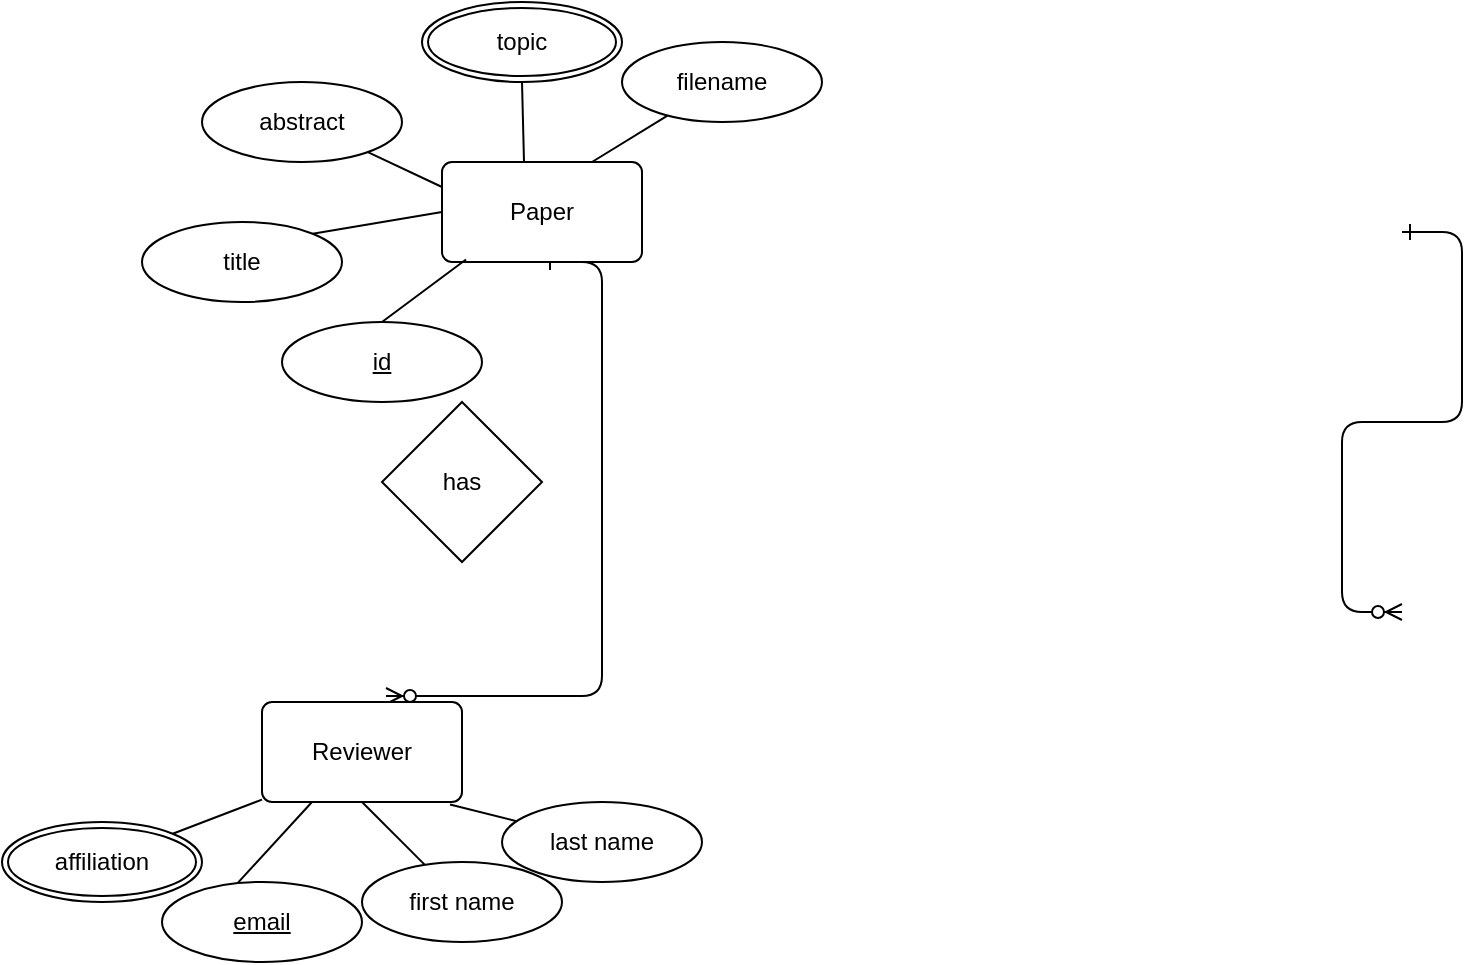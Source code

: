 <mxfile version="13.6.10" type="github">
  <diagram id="R2lEEEUBdFMjLlhIrx00" name="Page-1">
    <mxGraphModel dx="770" dy="567" grid="1" gridSize="10" guides="1" tooltips="1" connect="1" arrows="1" fold="1" page="1" pageScale="1" pageWidth="850" pageHeight="1100" math="0" shadow="0" extFonts="Permanent Marker^https://fonts.googleapis.com/css?family=Permanent+Marker">
      <root>
        <mxCell id="0" />
        <mxCell id="1" parent="0" />
        <mxCell id="C-vyLk0tnHw3VtMMgP7b-1" value="" style="edgeStyle=entityRelationEdgeStyle;endArrow=ERzeroToMany;startArrow=ERone;endFill=1;startFill=0;entryX=0.62;entryY=-0.06;entryDx=0;entryDy=0;entryPerimeter=0;" parent="1" target="v-QvD5o4Aq-5lneqWgCE-1" edge="1">
          <mxGeometry width="100" height="100" relative="1" as="geometry">
            <mxPoint x="270" y="180" as="sourcePoint" />
            <mxPoint x="220" y="360" as="targetPoint" />
          </mxGeometry>
        </mxCell>
        <mxCell id="C-vyLk0tnHw3VtMMgP7b-12" value="" style="edgeStyle=entityRelationEdgeStyle;endArrow=ERzeroToMany;startArrow=ERone;endFill=1;startFill=0;" parent="1" edge="1">
          <mxGeometry width="100" height="100" relative="1" as="geometry">
            <mxPoint x="700" y="165" as="sourcePoint" />
            <mxPoint x="700" y="355" as="targetPoint" />
          </mxGeometry>
        </mxCell>
        <mxCell id="v-QvD5o4Aq-5lneqWgCE-1" value="Reviewer" style="rounded=1;arcSize=10;whiteSpace=wrap;html=1;align=center;" vertex="1" parent="1">
          <mxGeometry x="130" y="400" width="100" height="50" as="geometry" />
        </mxCell>
        <mxCell id="v-QvD5o4Aq-5lneqWgCE-18" value="" style="endArrow=none;html=1;exitX=0.25;exitY=1;exitDx=0;exitDy=0;" edge="1" parent="1" source="v-QvD5o4Aq-5lneqWgCE-1">
          <mxGeometry width="50" height="50" relative="1" as="geometry">
            <mxPoint x="230" y="470" as="sourcePoint" />
            <mxPoint x="117.213" y="491.222" as="targetPoint" />
            <Array as="points" />
          </mxGeometry>
        </mxCell>
        <mxCell id="v-QvD5o4Aq-5lneqWgCE-19" value="email" style="ellipse;whiteSpace=wrap;html=1;align=center;fontStyle=4;" vertex="1" parent="1">
          <mxGeometry x="80" y="490" width="100" height="40" as="geometry" />
        </mxCell>
        <mxCell id="v-QvD5o4Aq-5lneqWgCE-20" value="Paper" style="rounded=1;arcSize=10;whiteSpace=wrap;html=1;align=center;" vertex="1" parent="1">
          <mxGeometry x="220" y="130" width="100" height="50" as="geometry" />
        </mxCell>
        <mxCell id="v-QvD5o4Aq-5lneqWgCE-21" value="" style="endArrow=none;html=1;exitX=0.5;exitY=1;exitDx=0;exitDy=0;" edge="1" parent="1" source="v-QvD5o4Aq-5lneqWgCE-1" target="v-QvD5o4Aq-5lneqWgCE-22">
          <mxGeometry width="50" height="50" relative="1" as="geometry">
            <mxPoint x="180" y="460" as="sourcePoint" />
            <mxPoint x="180" y="500" as="targetPoint" />
            <Array as="points" />
          </mxGeometry>
        </mxCell>
        <mxCell id="v-QvD5o4Aq-5lneqWgCE-22" value="first name" style="ellipse;whiteSpace=wrap;html=1;align=center;" vertex="1" parent="1">
          <mxGeometry x="180" y="480" width="100" height="40" as="geometry" />
        </mxCell>
        <mxCell id="v-QvD5o4Aq-5lneqWgCE-23" value="" style="endArrow=none;html=1;exitX=0.25;exitY=1;exitDx=0;exitDy=0;entryX=1;entryY=0;entryDx=0;entryDy=0;" edge="1" parent="1">
          <mxGeometry width="50" height="50" relative="1" as="geometry">
            <mxPoint x="130" y="448.78" as="sourcePoint" />
            <mxPoint x="85.355" y="465.858" as="targetPoint" />
            <Array as="points" />
          </mxGeometry>
        </mxCell>
        <mxCell id="v-QvD5o4Aq-5lneqWgCE-24" value="" style="endArrow=none;html=1;exitX=0.94;exitY=1.025;exitDx=0;exitDy=0;exitPerimeter=0;" edge="1" parent="1" source="v-QvD5o4Aq-5lneqWgCE-1" target="v-QvD5o4Aq-5lneqWgCE-25">
          <mxGeometry width="50" height="50" relative="1" as="geometry">
            <mxPoint x="185" y="480" as="sourcePoint" />
            <mxPoint x="290" y="500" as="targetPoint" />
            <Array as="points" />
          </mxGeometry>
        </mxCell>
        <mxCell id="v-QvD5o4Aq-5lneqWgCE-25" value="last name" style="ellipse;whiteSpace=wrap;html=1;align=center;" vertex="1" parent="1">
          <mxGeometry x="250" y="450" width="100" height="40" as="geometry" />
        </mxCell>
        <mxCell id="v-QvD5o4Aq-5lneqWgCE-27" value="" style="endArrow=none;html=1;exitX=0;exitY=0.5;exitDx=0;exitDy=0;entryX=1;entryY=0;entryDx=0;entryDy=0;" edge="1" parent="1" source="v-QvD5o4Aq-5lneqWgCE-20" target="v-QvD5o4Aq-5lneqWgCE-28">
          <mxGeometry width="50" height="50" relative="1" as="geometry">
            <mxPoint x="140" y="458.78" as="sourcePoint" />
            <mxPoint x="170" y="180" as="targetPoint" />
            <Array as="points" />
          </mxGeometry>
        </mxCell>
        <mxCell id="v-QvD5o4Aq-5lneqWgCE-28" value="title" style="ellipse;whiteSpace=wrap;html=1;align=center;" vertex="1" parent="1">
          <mxGeometry x="70" y="160" width="100" height="40" as="geometry" />
        </mxCell>
        <mxCell id="v-QvD5o4Aq-5lneqWgCE-29" value="id" style="ellipse;whiteSpace=wrap;html=1;align=center;fontStyle=4;" vertex="1" parent="1">
          <mxGeometry x="140" y="210" width="100" height="40" as="geometry" />
        </mxCell>
        <mxCell id="v-QvD5o4Aq-5lneqWgCE-30" value="" style="endArrow=none;html=1;exitX=0.12;exitY=0.975;exitDx=0;exitDy=0;exitPerimeter=0;entryX=0.5;entryY=0;entryDx=0;entryDy=0;" edge="1" parent="1" source="v-QvD5o4Aq-5lneqWgCE-20" target="v-QvD5o4Aq-5lneqWgCE-29">
          <mxGeometry width="50" height="50" relative="1" as="geometry">
            <mxPoint x="230" y="180" as="sourcePoint" />
            <mxPoint x="188.673" y="203.615" as="targetPoint" />
            <Array as="points" />
          </mxGeometry>
        </mxCell>
        <mxCell id="v-QvD5o4Aq-5lneqWgCE-31" value="" style="endArrow=none;html=1;exitX=0;exitY=0.25;exitDx=0;exitDy=0;" edge="1" parent="1" source="v-QvD5o4Aq-5lneqWgCE-20" target="v-QvD5o4Aq-5lneqWgCE-32">
          <mxGeometry width="50" height="50" relative="1" as="geometry">
            <mxPoint x="230" y="160" as="sourcePoint" />
            <mxPoint x="170" y="110" as="targetPoint" />
            <Array as="points" />
          </mxGeometry>
        </mxCell>
        <mxCell id="v-QvD5o4Aq-5lneqWgCE-32" value="abstract" style="ellipse;whiteSpace=wrap;html=1;align=center;" vertex="1" parent="1">
          <mxGeometry x="100" y="90" width="100" height="40" as="geometry" />
        </mxCell>
        <mxCell id="v-QvD5o4Aq-5lneqWgCE-33" value="topic" style="ellipse;shape=doubleEllipse;margin=3;whiteSpace=wrap;html=1;align=center;" vertex="1" parent="1">
          <mxGeometry x="210" y="50" width="100" height="40" as="geometry" />
        </mxCell>
        <mxCell id="v-QvD5o4Aq-5lneqWgCE-34" value="" style="endArrow=none;html=1;exitX=0.41;exitY=0;exitDx=0;exitDy=0;entryX=0.5;entryY=1;entryDx=0;entryDy=0;exitPerimeter=0;" edge="1" parent="1" source="v-QvD5o4Aq-5lneqWgCE-20" target="v-QvD5o4Aq-5lneqWgCE-33">
          <mxGeometry width="50" height="50" relative="1" as="geometry">
            <mxPoint x="230" y="160" as="sourcePoint" />
            <mxPoint x="165.355" y="175.858" as="targetPoint" />
            <Array as="points" />
          </mxGeometry>
        </mxCell>
        <mxCell id="v-QvD5o4Aq-5lneqWgCE-35" value="" style="endArrow=none;html=1;exitX=0.75;exitY=0;exitDx=0;exitDy=0;" edge="1" parent="1" source="v-QvD5o4Aq-5lneqWgCE-20" target="v-QvD5o4Aq-5lneqWgCE-36">
          <mxGeometry width="50" height="50" relative="1" as="geometry">
            <mxPoint x="271" y="140" as="sourcePoint" />
            <mxPoint x="330" y="100" as="targetPoint" />
            <Array as="points" />
          </mxGeometry>
        </mxCell>
        <mxCell id="v-QvD5o4Aq-5lneqWgCE-36" value="filename" style="ellipse;whiteSpace=wrap;html=1;align=center;" vertex="1" parent="1">
          <mxGeometry x="310" y="70" width="100" height="40" as="geometry" />
        </mxCell>
        <mxCell id="v-QvD5o4Aq-5lneqWgCE-37" value="has" style="rhombus;whiteSpace=wrap;html=1;" vertex="1" parent="1">
          <mxGeometry x="190" y="250" width="80" height="80" as="geometry" />
        </mxCell>
        <mxCell id="v-QvD5o4Aq-5lneqWgCE-41" value="affiliation" style="ellipse;shape=doubleEllipse;margin=3;whiteSpace=wrap;html=1;align=center;" vertex="1" parent="1">
          <mxGeometry y="460" width="100" height="40" as="geometry" />
        </mxCell>
      </root>
    </mxGraphModel>
  </diagram>
</mxfile>
